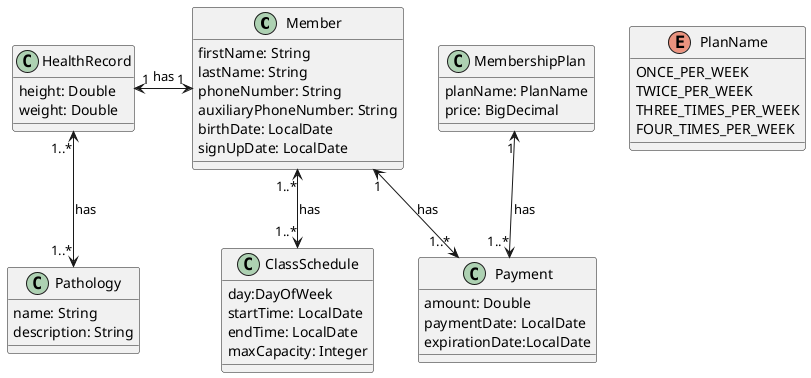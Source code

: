 @startuml
class Member{
firstName: String
lastName: String
phoneNumber: String
auxiliaryPhoneNumber: String
birthDate: LocalDate
signUpDate: LocalDate

}
class MembershipPlan{
planName: PlanName
price: BigDecimal
}
class ClassSchedule{
day:DayOfWeek
startTime: LocalDate
endTime: LocalDate
maxCapacity: Integer
}
class Pathology{
name: String
description: String
}

class Payment{
amount: Double
paymentDate: LocalDate
expirationDate:LocalDate

}
class HealthRecord{
height: Double
weight: Double
}
enum PlanName {
      ONCE_PER_WEEK
      TWICE_PER_WEEK
      THREE_TIMES_PER_WEEK
      FOUR_TIMES_PER_WEEK
    }
Member "1" <-down-> "1..*" Payment : has
Member "1..*" <-down-> "1..*" ClassSchedule : has
Member "1" <-left-> "1" HealthRecord : has
HealthRecord "1..*" <-down-> "1..*" Pathology : has
MembershipPlan "1" <-down-> "1..*" Payment : has
@enduml